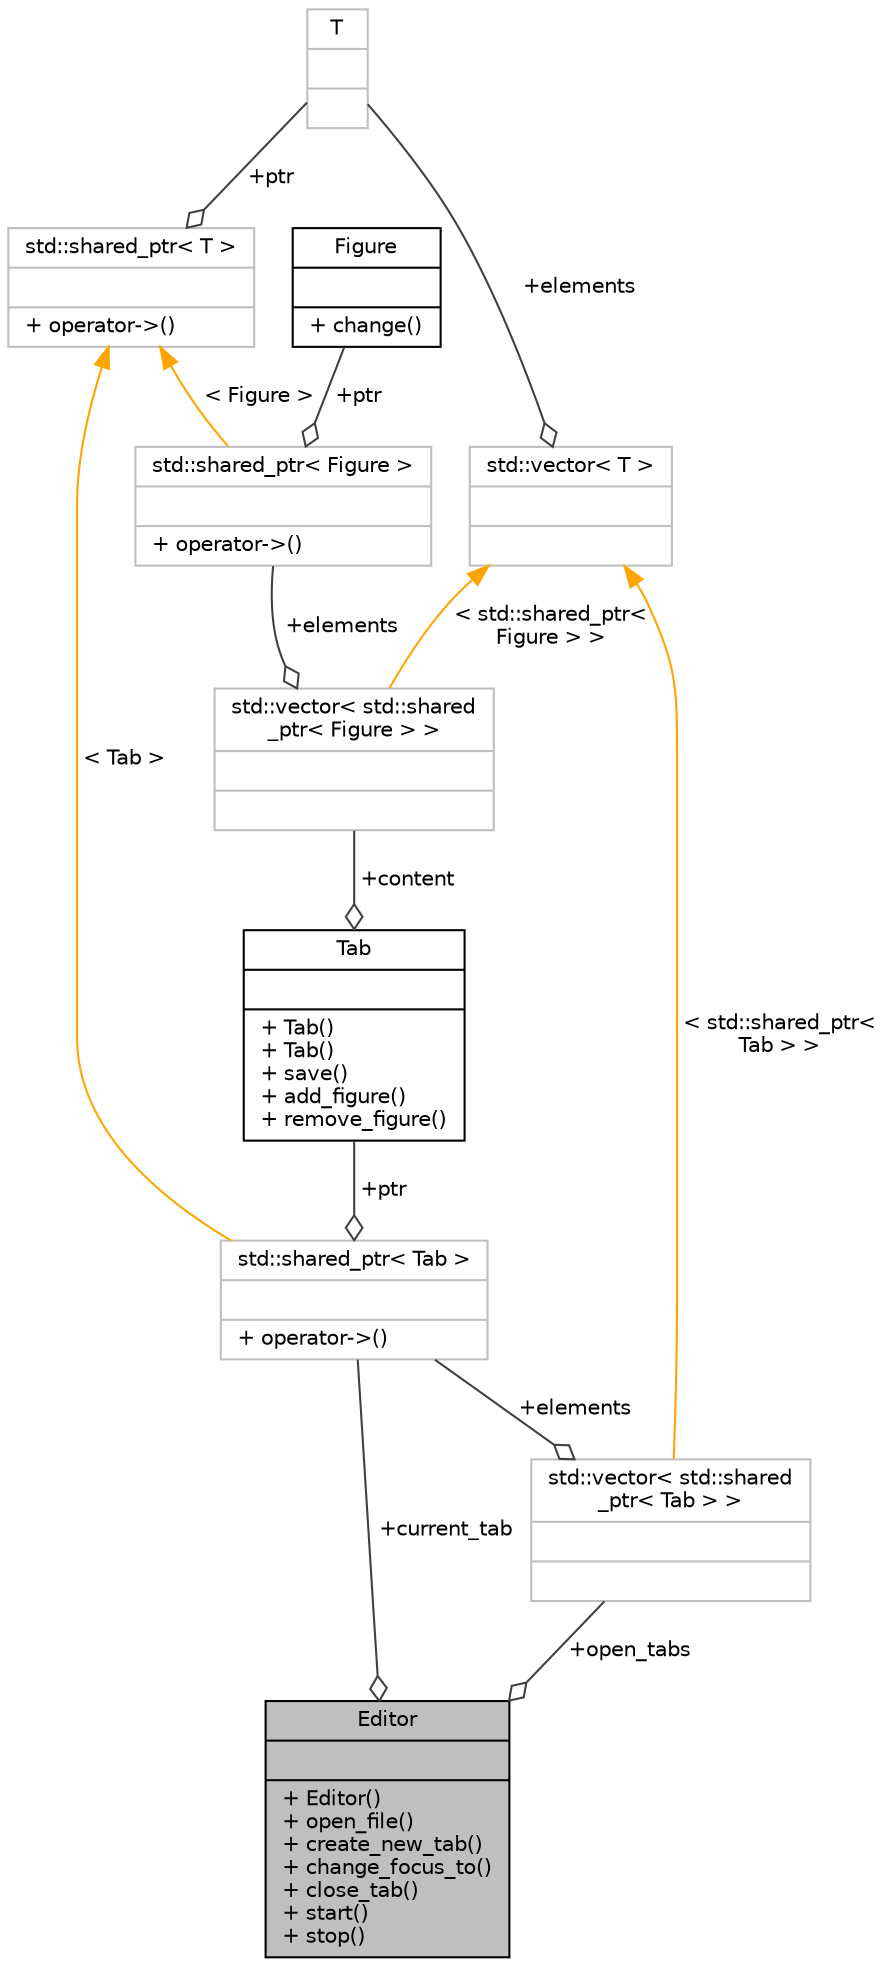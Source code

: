 digraph "Editor"
{
 // INTERACTIVE_SVG=YES
 // LATEX_PDF_SIZE
  edge [fontname="Helvetica",fontsize="10",labelfontname="Helvetica",labelfontsize="10"];
  node [fontname="Helvetica",fontsize="10",shape=record];
  Node1 [label="{Editor\n||+ Editor()\l+ open_file()\l+ create_new_tab()\l+ change_focus_to()\l+ close_tab()\l+ start()\l+ stop()\l}",height=0.2,width=0.4,color="black", fillcolor="grey75", style="filled", fontcolor="black",tooltip=" "];
  Node2 -> Node1 [color="grey25",fontsize="10",style="solid",label=" +current_tab" ,arrowhead="odiamond",fontname="Helvetica"];
  Node2 [label="{std::shared_ptr\< Tab \>\n||+ operator-\>()\l}",height=0.2,width=0.4,color="grey75", fillcolor="white", style="filled",tooltip=" "];
  Node3 -> Node2 [color="grey25",fontsize="10",style="solid",label=" +ptr" ,arrowhead="odiamond",fontname="Helvetica"];
  Node3 [label="{Tab\n||+ Tab()\l+ Tab()\l+ save()\l+ add_figure()\l+ remove_figure()\l}",height=0.2,width=0.4,color="black", fillcolor="white", style="filled",URL="$d9/d4b/class_tab.html",tooltip=" "];
  Node4 -> Node3 [color="grey25",fontsize="10",style="solid",label=" +content" ,arrowhead="odiamond",fontname="Helvetica"];
  Node4 [label="{std::vector\< std::shared\l_ptr\< Figure \> \>\n||}",height=0.2,width=0.4,color="grey75", fillcolor="white", style="filled",tooltip=" "];
  Node5 -> Node4 [color="grey25",fontsize="10",style="solid",label=" +elements" ,arrowhead="odiamond",fontname="Helvetica"];
  Node5 [label="{std::shared_ptr\< Figure \>\n||+ operator-\>()\l}",height=0.2,width=0.4,color="grey75", fillcolor="white", style="filled",tooltip=" "];
  Node6 -> Node5 [color="grey25",fontsize="10",style="solid",label=" +ptr" ,arrowhead="odiamond",fontname="Helvetica"];
  Node6 [label="{Figure\n||+ change()\l}",height=0.2,width=0.4,color="black", fillcolor="white", style="filled",URL="$db/db9/class_figure.html",tooltip=" "];
  Node7 -> Node5 [dir="back",color="orange",fontsize="10",style="solid",label=" \< Figure \>" ,fontname="Helvetica"];
  Node7 [label="{std::shared_ptr\< T \>\n||+ operator-\>()\l}",height=0.2,width=0.4,color="grey75", fillcolor="white", style="filled",tooltip="STL class."];
  Node8 -> Node7 [color="grey25",fontsize="10",style="solid",label=" +ptr" ,arrowhead="odiamond",fontname="Helvetica"];
  Node8 [label="{T\n||}",height=0.2,width=0.4,color="grey75", fillcolor="white", style="filled",tooltip=" "];
  Node9 -> Node4 [dir="back",color="orange",fontsize="10",style="solid",label=" \< std::shared_ptr\<\l Figure \> \>" ,fontname="Helvetica"];
  Node9 [label="{std::vector\< T \>\n||}",height=0.2,width=0.4,color="grey75", fillcolor="white", style="filled",tooltip="STL class."];
  Node8 -> Node9 [color="grey25",fontsize="10",style="solid",label=" +elements" ,arrowhead="odiamond",fontname="Helvetica"];
  Node7 -> Node2 [dir="back",color="orange",fontsize="10",style="solid",label=" \< Tab \>" ,fontname="Helvetica"];
  Node10 -> Node1 [color="grey25",fontsize="10",style="solid",label=" +open_tabs" ,arrowhead="odiamond",fontname="Helvetica"];
  Node10 [label="{std::vector\< std::shared\l_ptr\< Tab \> \>\n||}",height=0.2,width=0.4,color="grey75", fillcolor="white", style="filled",tooltip=" "];
  Node2 -> Node10 [color="grey25",fontsize="10",style="solid",label=" +elements" ,arrowhead="odiamond",fontname="Helvetica"];
  Node9 -> Node10 [dir="back",color="orange",fontsize="10",style="solid",label=" \< std::shared_ptr\<\l Tab \> \>" ,fontname="Helvetica"];
}
